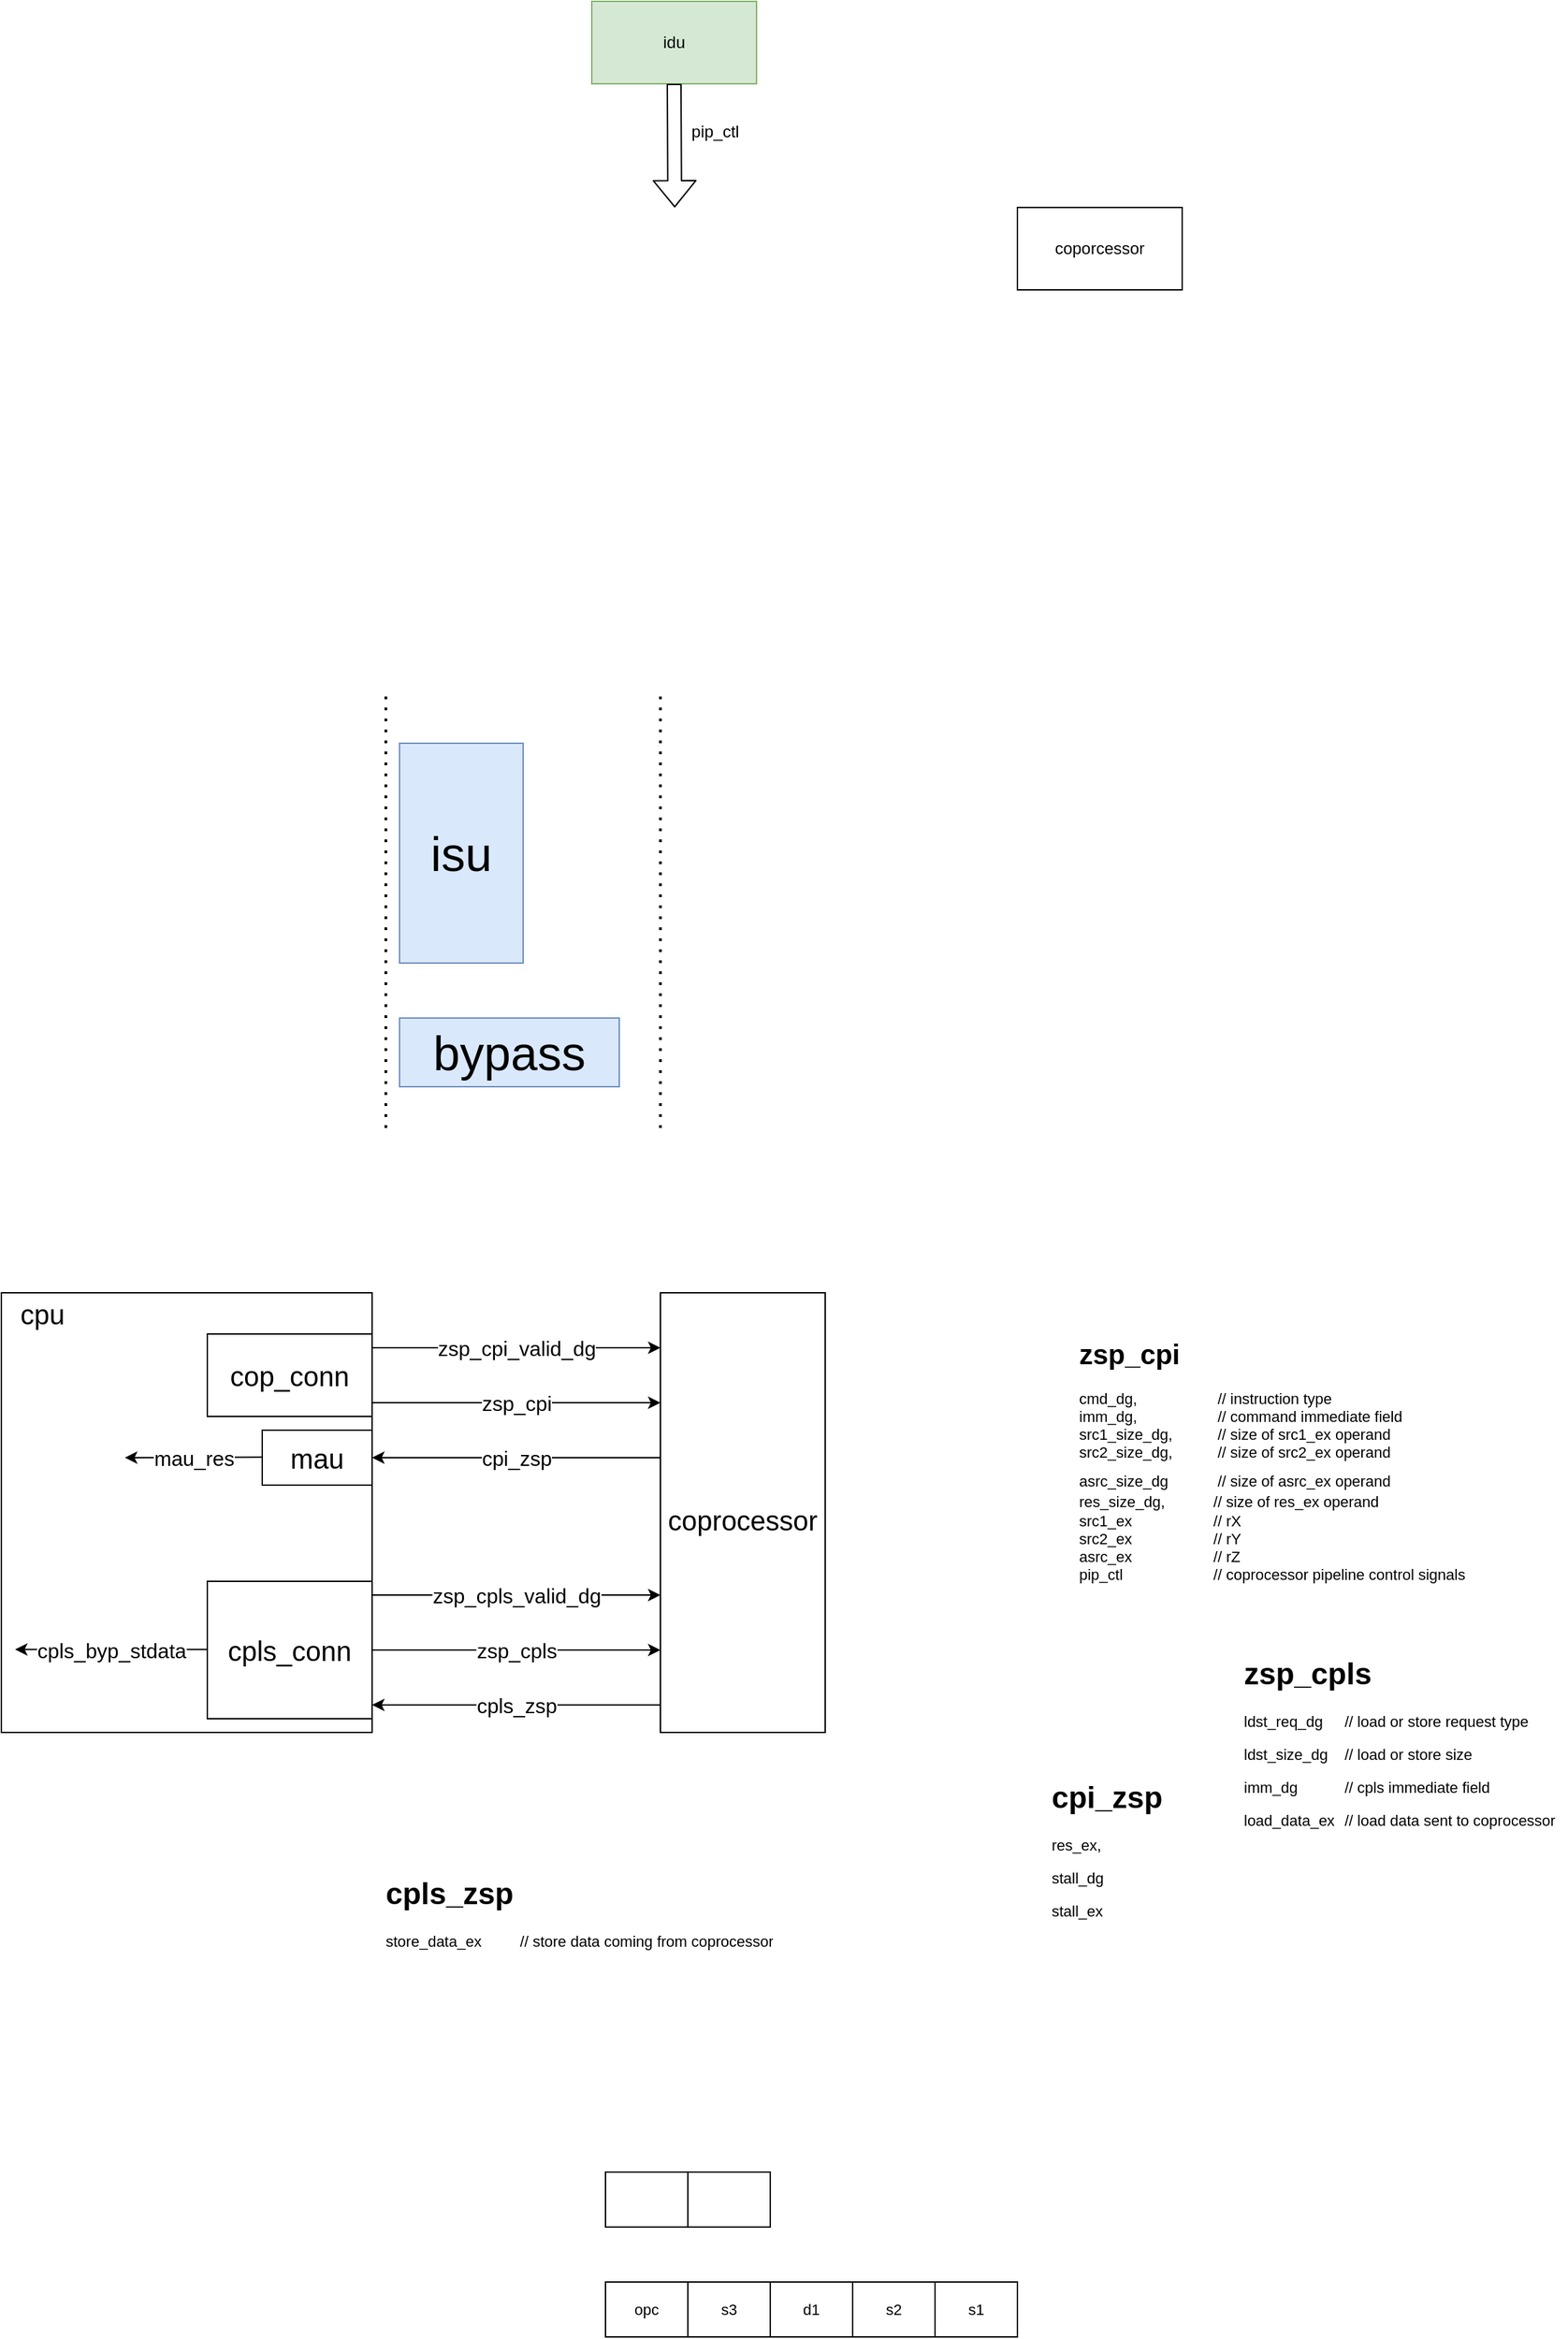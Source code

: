 <mxfile>
    <diagram id="wBSmhOx3_YcJKU1NUKkB" name="Zturbo">
        <mxGraphModel dx="1155" dy="660" grid="1" gridSize="10" guides="1" tooltips="1" connect="1" arrows="1" fold="1" page="1" pageScale="1" pageWidth="3300" pageHeight="4681" math="0" shadow="0">
            <root>
                <mxCell id="0"/>
                <mxCell id="1" parent="0"/>
                <mxCell id="3" value="idu" style="rounded=0;whiteSpace=wrap;html=1;fillColor=#d5e8d4;strokeColor=#82b366;" vertex="1" parent="1">
                    <mxGeometry x="510" y="260" width="120" height="60" as="geometry"/>
                </mxCell>
                <mxCell id="4" value="&lt;font style=&quot;font-size: 35px;&quot;&gt;bypass&lt;/font&gt;" style="rounded=0;whiteSpace=wrap;html=1;fillColor=#dae8fc;strokeColor=#6c8ebf;" vertex="1" parent="1">
                    <mxGeometry x="370" y="1000" width="160" height="50" as="geometry"/>
                </mxCell>
                <mxCell id="5" value="&lt;font style=&quot;font-size: 35px;&quot;&gt;isu&lt;/font&gt;" style="rounded=0;whiteSpace=wrap;html=1;fillColor=#dae8fc;strokeColor=#6c8ebf;" vertex="1" parent="1">
                    <mxGeometry x="370" y="800" width="90" height="160" as="geometry"/>
                </mxCell>
                <mxCell id="7" value="" style="shape=flexArrow;endArrow=classic;html=1;" edge="1" parent="1">
                    <mxGeometry width="50" height="50" relative="1" as="geometry">
                        <mxPoint x="570.0" y="320" as="sourcePoint"/>
                        <mxPoint x="570.42" y="410" as="targetPoint"/>
                    </mxGeometry>
                </mxCell>
                <mxCell id="8" value="pip_ctl" style="text;html=1;strokeColor=none;fillColor=none;align=center;verticalAlign=middle;whiteSpace=wrap;rounded=0;" vertex="1" parent="1">
                    <mxGeometry x="570" y="340" width="60" height="30" as="geometry"/>
                </mxCell>
                <mxCell id="13" value="coporcessor" style="rounded=0;whiteSpace=wrap;html=1;" vertex="1" parent="1">
                    <mxGeometry x="820" y="410" width="120" height="60" as="geometry"/>
                </mxCell>
                <mxCell id="14" value="" style="endArrow=none;dashed=1;html=1;dashPattern=1 3;strokeWidth=2;" edge="1" parent="1">
                    <mxGeometry width="50" height="50" relative="1" as="geometry">
                        <mxPoint x="360" y="1080" as="sourcePoint"/>
                        <mxPoint x="360" y="760" as="targetPoint"/>
                    </mxGeometry>
                </mxCell>
                <mxCell id="15" value="" style="endArrow=none;dashed=1;html=1;dashPattern=1 3;strokeWidth=2;" edge="1" parent="1">
                    <mxGeometry width="50" height="50" relative="1" as="geometry">
                        <mxPoint x="560" y="1080" as="sourcePoint"/>
                        <mxPoint x="560" y="760" as="targetPoint"/>
                    </mxGeometry>
                </mxCell>
                <mxCell id="16" value="" style="rounded=0;whiteSpace=wrap;html=1;fontSize=35;" vertex="1" parent="1">
                    <mxGeometry x="80" y="1200" width="270" height="320" as="geometry"/>
                </mxCell>
                <mxCell id="17" value="&lt;font style=&quot;font-size: 20px;&quot;&gt;coprocessor&lt;/font&gt;" style="rounded=0;whiteSpace=wrap;html=1;fontSize=35;" vertex="1" parent="1">
                    <mxGeometry x="560" y="1200" width="120" height="320" as="geometry"/>
                </mxCell>
                <mxCell id="26" value="" style="endArrow=classic;html=1;fontSize=15;" edge="1" parent="1">
                    <mxGeometry relative="1" as="geometry">
                        <mxPoint x="350" y="1240" as="sourcePoint"/>
                        <mxPoint x="560" y="1240" as="targetPoint"/>
                    </mxGeometry>
                </mxCell>
                <mxCell id="27" value="zsp_cpi_valid_dg" style="edgeLabel;resizable=0;html=1;align=center;verticalAlign=middle;fontSize=15;" connectable="0" vertex="1" parent="26">
                    <mxGeometry relative="1" as="geometry"/>
                </mxCell>
                <mxCell id="30" value="" style="endArrow=classic;html=1;fontSize=15;" edge="1" parent="1">
                    <mxGeometry relative="1" as="geometry">
                        <mxPoint x="350" y="1420" as="sourcePoint"/>
                        <mxPoint x="560" y="1420" as="targetPoint"/>
                    </mxGeometry>
                </mxCell>
                <mxCell id="31" value="zsp_cpls_valid_dg" style="edgeLabel;resizable=0;html=1;align=center;verticalAlign=middle;fontSize=15;" connectable="0" vertex="1" parent="30">
                    <mxGeometry relative="1" as="geometry"/>
                </mxCell>
                <mxCell id="32" value="" style="endArrow=classic;html=1;fontSize=15;" edge="1" parent="1">
                    <mxGeometry relative="1" as="geometry">
                        <mxPoint x="350" y="1280" as="sourcePoint"/>
                        <mxPoint x="560" y="1280" as="targetPoint"/>
                    </mxGeometry>
                </mxCell>
                <mxCell id="33" value="zsp_cpi" style="edgeLabel;resizable=0;html=1;align=center;verticalAlign=middle;fontSize=15;" connectable="0" vertex="1" parent="32">
                    <mxGeometry relative="1" as="geometry"/>
                </mxCell>
                <mxCell id="34" value="" style="endArrow=classic;html=1;fontSize=15;" edge="1" parent="1">
                    <mxGeometry relative="1" as="geometry">
                        <mxPoint x="350" y="1460" as="sourcePoint"/>
                        <mxPoint x="560" y="1460" as="targetPoint"/>
                    </mxGeometry>
                </mxCell>
                <mxCell id="35" value="zsp_cpls" style="edgeLabel;resizable=0;html=1;align=center;verticalAlign=middle;fontSize=15;" connectable="0" vertex="1" parent="34">
                    <mxGeometry relative="1" as="geometry"/>
                </mxCell>
                <mxCell id="36" value="" style="endArrow=classic;html=1;fontSize=15;" edge="1" parent="1">
                    <mxGeometry relative="1" as="geometry">
                        <mxPoint x="560" y="1320" as="sourcePoint"/>
                        <mxPoint x="350" y="1320" as="targetPoint"/>
                    </mxGeometry>
                </mxCell>
                <mxCell id="37" value="cpi_zsp" style="edgeLabel;resizable=0;html=1;align=center;verticalAlign=middle;fontSize=15;" connectable="0" vertex="1" parent="36">
                    <mxGeometry relative="1" as="geometry"/>
                </mxCell>
                <mxCell id="38" value="" style="endArrow=classic;html=1;fontSize=15;" edge="1" parent="1">
                    <mxGeometry relative="1" as="geometry">
                        <mxPoint x="560" y="1500" as="sourcePoint"/>
                        <mxPoint x="350" y="1500" as="targetPoint"/>
                    </mxGeometry>
                </mxCell>
                <mxCell id="39" value="cpls_zsp" style="edgeLabel;resizable=0;html=1;align=center;verticalAlign=middle;fontSize=15;" connectable="0" vertex="1" parent="38">
                    <mxGeometry relative="1" as="geometry"/>
                </mxCell>
                <mxCell id="40" value="cop_conn" style="rounded=0;whiteSpace=wrap;html=1;fontSize=20;" vertex="1" parent="1">
                    <mxGeometry x="230" y="1230" width="120" height="60" as="geometry"/>
                </mxCell>
                <mxCell id="41" value="cpls_conn" style="rounded=0;whiteSpace=wrap;html=1;fontSize=20;" vertex="1" parent="1">
                    <mxGeometry x="230" y="1410" width="120" height="100" as="geometry"/>
                </mxCell>
                <mxCell id="42" value="cpu" style="text;html=1;strokeColor=none;fillColor=none;align=center;verticalAlign=middle;whiteSpace=wrap;rounded=0;fontSize=20;" vertex="1" parent="1">
                    <mxGeometry x="80" y="1200" width="60" height="30" as="geometry"/>
                </mxCell>
                <mxCell id="43" value="" style="endArrow=classic;html=1;fontSize=15;" edge="1" parent="1">
                    <mxGeometry relative="1" as="geometry">
                        <mxPoint x="230" y="1459.58" as="sourcePoint"/>
                        <mxPoint x="90" y="1459.58" as="targetPoint"/>
                    </mxGeometry>
                </mxCell>
                <mxCell id="44" value="cpls_byp_stdata" style="edgeLabel;resizable=0;html=1;align=center;verticalAlign=middle;fontSize=15;" connectable="0" vertex="1" parent="43">
                    <mxGeometry relative="1" as="geometry"/>
                </mxCell>
                <mxCell id="45" value="mau" style="rounded=0;whiteSpace=wrap;html=1;fontSize=20;" vertex="1" parent="1">
                    <mxGeometry x="270" y="1300" width="80" height="40" as="geometry"/>
                </mxCell>
                <mxCell id="46" value="" style="endArrow=classic;html=1;fontSize=15;" edge="1" parent="1">
                    <mxGeometry relative="1" as="geometry">
                        <mxPoint x="270" y="1319.58" as="sourcePoint"/>
                        <mxPoint x="170" y="1320" as="targetPoint"/>
                    </mxGeometry>
                </mxCell>
                <mxCell id="47" value="mau_res" style="edgeLabel;resizable=0;html=1;align=center;verticalAlign=middle;fontSize=15;" connectable="0" vertex="1" parent="46">
                    <mxGeometry relative="1" as="geometry"/>
                </mxCell>
                <mxCell id="70" value="&lt;h1 style=&quot;font-size: 20px;&quot;&gt;&lt;font style=&quot;font-size: 20px;&quot;&gt;&lt;span style=&quot;background-color: initial;&quot;&gt;zsp_cpi&lt;/span&gt;&lt;br&gt;&lt;/font&gt;&lt;/h1&gt;&lt;div style=&quot;font-size: 11px;&quot;&gt;&lt;span style=&quot;background-color: initial;&quot;&gt;cmd_dg,&lt;span style=&quot;white-space: pre;&quot;&gt;&#9;&lt;/span&gt;&lt;span style=&quot;white-space: pre;&quot;&gt;&#9;&lt;/span&gt;&lt;span style=&quot;white-space: pre;&quot;&gt;&#9;&lt;/span&gt;&lt;span style=&quot;&quot;&gt;&#9;&lt;/span&gt;&lt;span style=&quot;&quot;&gt;&#9;&lt;/span&gt;&lt;span style=&quot;&quot;&gt;&#9;&lt;/span&gt;// instruction type&lt;/span&gt;&lt;/div&gt;&lt;div style=&quot;font-size: 11px;&quot;&gt;&lt;span style=&quot;background-color: initial;&quot;&gt;imm_dg,&lt;span style=&quot;&quot;&gt;&#9;&lt;span style=&quot;white-space: pre;&quot;&gt;&#9;&lt;/span&gt;&lt;span style=&quot;white-space: pre;&quot;&gt;&#9;&lt;/span&gt;&lt;span style=&quot;white-space: pre;&quot;&gt;&#9;&lt;/span&gt;&lt;/span&gt;&lt;span style=&quot;&quot;&gt;&#9;&lt;/span&gt;&lt;span style=&quot;&quot;&gt;&#9;&lt;/span&gt;// command immediate field&lt;/span&gt;&lt;/div&gt;&lt;div style=&quot;font-size: 11px;&quot;&gt;&lt;span style=&quot;background-color: initial;&quot;&gt;src1_size_dg,&lt;span style=&quot;&quot;&gt;&#9;&lt;span style=&quot;white-space: pre;&quot;&gt;&#9;&lt;/span&gt;&lt;span style=&quot;white-space: pre;&quot;&gt;&#9;&lt;/span&gt;&lt;/span&gt;&lt;span style=&quot;&quot;&gt;&#9;&lt;/span&gt;// size of src1_ex operand&lt;/span&gt;&lt;/div&gt;&lt;div style=&quot;font-size: 11px;&quot;&gt;&lt;span style=&quot;background-color: initial;&quot;&gt;src2_size_dg,&lt;span style=&quot;white-space: pre;&quot;&gt;&#9;&lt;/span&gt;&lt;span style=&quot;white-space: pre;&quot;&gt;&#9;&lt;/span&gt;&lt;span style=&quot;&quot;&gt;&#9;&lt;/span&gt;&lt;span style=&quot;&quot;&gt;&#9;&lt;/span&gt;// size of src2_ex operand&lt;/span&gt;&lt;/div&gt;&lt;span style=&quot;font-size: 11px;&quot;&gt;asrc_size_dg&lt;span style=&quot;white-space: pre;&quot;&gt;&#9;&lt;/span&gt;&lt;/span&gt;&lt;span style=&quot;font-size: 11px;&quot;&gt;&lt;span style=&quot;&quot;&gt;&#9;&lt;span style=&quot;white-space: pre;&quot;&gt;&#9;&lt;/span&gt;&lt;/span&gt;&lt;span style=&quot;&quot;&gt;&#9;&lt;/span&gt;&lt;span style=&quot;&quot;&gt;&#9;&lt;/span&gt;// size of asrc_ex operand&lt;/span&gt;&lt;div style=&quot;font-size: 11px;&quot;&gt;&lt;span style=&quot;background-color: initial;&quot;&gt;res_size_dg,&lt;span style=&quot;white-space: pre;&quot;&gt;&#9;&lt;/span&gt;&lt;span style=&quot;white-space: pre;&quot;&gt;&#9;&lt;/span&gt;// size of res_ex operand&lt;span style=&quot;&quot;&gt;&lt;/span&gt;&lt;span style=&quot;&quot;&gt;&lt;/span&gt;&lt;/span&gt;&lt;/div&gt;&lt;div style=&quot;font-size: 11px;&quot;&gt;&lt;span style=&quot;background-color: initial;&quot;&gt;src1_ex&lt;span style=&quot;&quot;&gt;&#9;&lt;span style=&quot;white-space: pre;&quot;&gt;&#9;&lt;/span&gt;&lt;span style=&quot;white-space: pre;&quot;&gt;&#9;&lt;/span&gt;&lt;span style=&quot;white-space: pre;&quot;&gt;&#9;&lt;/span&gt;// rX&lt;/span&gt;&amp;nbsp;&lt;span style=&quot;white-space: pre;&quot;&gt;&#9;&lt;/span&gt;&lt;/span&gt;&lt;/div&gt;&lt;div style=&quot;font-size: 11px;&quot;&gt;&lt;span style=&quot;background-color: initial;&quot;&gt;src2_ex&lt;span style=&quot;white-space: pre;&quot;&gt;&#9;&lt;/span&gt;&lt;span style=&quot;white-space: pre;&quot;&gt;&#9;&lt;/span&gt;&lt;span style=&quot;white-space: pre;&quot;&gt;&#9;&lt;/span&gt;// rY&lt;/span&gt;&lt;/div&gt;&lt;div style=&quot;font-size: 11px;&quot;&gt;&lt;span style=&quot;background-color: initial;&quot;&gt;asrc_ex&lt;span style=&quot;white-space: pre;&quot;&gt;&#9;&lt;/span&gt;&lt;span style=&quot;white-space: pre;&quot;&gt;&#9;&lt;/span&gt;&lt;span style=&quot;white-space: pre;&quot;&gt;&#9;&lt;/span&gt;// rZ&lt;/span&gt;&lt;/div&gt;&lt;div style=&quot;font-size: 11px;&quot;&gt;&lt;span style=&quot;background-color: initial;&quot;&gt;pip_ctl&lt;span style=&quot;white-space: pre;&quot;&gt;&#9;&lt;/span&gt;&lt;span style=&quot;white-space: pre;&quot;&gt;&#9;&lt;/span&gt;&lt;span style=&quot;white-space: pre;&quot;&gt;&#9;&lt;/span&gt;// coprocessor pipeline control signals&lt;/span&gt;&lt;/div&gt;" style="text;html=1;strokeColor=none;fillColor=none;spacing=5;spacingTop=-20;whiteSpace=wrap;overflow=hidden;rounded=0;fontSize=19;" vertex="1" parent="1">
                    <mxGeometry x="860" y="1230" width="290" height="190" as="geometry"/>
                </mxCell>
                <mxCell id="71" value="&lt;h1&gt;cpi_zsp&lt;/h1&gt;&lt;p&gt;res_ex,&lt;span style=&quot;white-space: pre;&quot;&gt;&#9;&lt;/span&gt;&lt;span style=&quot;white-space: pre;&quot;&gt;&#9;&lt;/span&gt;&lt;/p&gt;&lt;p&gt;stall_dg&lt;/p&gt;&lt;p&gt;stall_ex&lt;/p&gt;" style="text;html=1;strokeColor=none;fillColor=none;spacing=5;spacingTop=-20;whiteSpace=wrap;overflow=hidden;rounded=0;fontSize=11;" vertex="1" parent="1">
                    <mxGeometry x="840" y="1550" width="90" height="120" as="geometry"/>
                </mxCell>
                <mxCell id="72" value="&lt;h1&gt;zsp_cpls&lt;/h1&gt;&lt;p&gt;ldst_req_dg&lt;span style=&quot;white-space: pre;&quot;&gt;&#9;&lt;/span&gt;// load or store request type&lt;/p&gt;&lt;p&gt;ldst_size_dg&lt;span style=&quot;white-space: pre;&quot;&gt;&#9;&lt;/span&gt;// load or store size&lt;/p&gt;&lt;p&gt;imm_dg&lt;span style=&quot;white-space: pre;&quot;&gt;&#9;&lt;/span&gt;&lt;span style=&quot;white-space: pre;&quot;&gt;&#9;&lt;/span&gt;// cpls immediate field&lt;/p&gt;&lt;p&gt;load_data_ex&amp;nbsp;&lt;span style=&quot;white-space: pre;&quot;&gt;&#9;&lt;/span&gt;// load data sent to coprocessor&lt;/p&gt;" style="text;html=1;strokeColor=none;fillColor=none;spacing=5;spacingTop=-20;whiteSpace=wrap;overflow=hidden;rounded=0;fontSize=11;" vertex="1" parent="1">
                    <mxGeometry x="980" y="1460" width="240" height="140" as="geometry"/>
                </mxCell>
                <mxCell id="73" value="&lt;h1&gt;cpls_zsp&lt;/h1&gt;&lt;div&gt;store_data_ex&amp;nbsp;&lt;span style=&quot;white-space: pre;&quot;&gt;&#9;&lt;/span&gt;// store data coming from coprocessor&lt;/div&gt;" style="text;html=1;strokeColor=none;fillColor=none;spacing=5;spacingTop=-20;whiteSpace=wrap;overflow=hidden;rounded=0;fontSize=11;" vertex="1" parent="1">
                    <mxGeometry x="355" y="1620" width="295" height="60" as="geometry"/>
                </mxCell>
                <mxCell id="74" value="" style="shape=table;startSize=0;container=1;collapsible=0;childLayout=tableLayout;fontSize=11;" vertex="1" parent="1">
                    <mxGeometry x="520" y="1920" width="300" height="40" as="geometry"/>
                </mxCell>
                <mxCell id="75" value="" style="shape=tableRow;horizontal=0;startSize=0;swimlaneHead=0;swimlaneBody=0;top=0;left=0;bottom=0;right=0;collapsible=0;dropTarget=0;fillColor=none;points=[[0,0.5],[1,0.5]];portConstraint=eastwest;fontSize=11;" vertex="1" parent="74">
                    <mxGeometry width="300" height="40" as="geometry"/>
                </mxCell>
                <mxCell id="76" value="opc" style="shape=partialRectangle;html=1;whiteSpace=wrap;connectable=0;overflow=hidden;fillColor=none;top=0;left=0;bottom=0;right=0;pointerEvents=1;fontSize=11;" vertex="1" parent="75">
                    <mxGeometry width="60" height="40" as="geometry">
                        <mxRectangle width="60" height="40" as="alternateBounds"/>
                    </mxGeometry>
                </mxCell>
                <mxCell id="77" value="s3" style="shape=partialRectangle;html=1;whiteSpace=wrap;connectable=0;overflow=hidden;fillColor=none;top=0;left=0;bottom=0;right=0;pointerEvents=1;fontSize=11;" vertex="1" parent="75">
                    <mxGeometry x="60" width="60" height="40" as="geometry">
                        <mxRectangle width="60" height="40" as="alternateBounds"/>
                    </mxGeometry>
                </mxCell>
                <mxCell id="78" value="d1" style="shape=partialRectangle;html=1;whiteSpace=wrap;connectable=0;overflow=hidden;fillColor=none;top=0;left=0;bottom=0;right=0;pointerEvents=1;fontSize=11;" vertex="1" parent="75">
                    <mxGeometry x="120" width="60" height="40" as="geometry">
                        <mxRectangle width="60" height="40" as="alternateBounds"/>
                    </mxGeometry>
                </mxCell>
                <mxCell id="79" value="s2" style="shape=partialRectangle;html=1;whiteSpace=wrap;connectable=0;overflow=hidden;fillColor=none;top=0;left=0;bottom=0;right=0;pointerEvents=1;fontSize=11;" vertex="1" parent="75">
                    <mxGeometry x="180" width="60" height="40" as="geometry">
                        <mxRectangle width="60" height="40" as="alternateBounds"/>
                    </mxGeometry>
                </mxCell>
                <mxCell id="80" value="s1" style="shape=partialRectangle;html=1;whiteSpace=wrap;connectable=0;overflow=hidden;fillColor=none;top=0;left=0;bottom=0;right=0;pointerEvents=1;fontSize=11;" vertex="1" parent="75">
                    <mxGeometry x="240" width="60" height="40" as="geometry">
                        <mxRectangle width="60" height="40" as="alternateBounds"/>
                    </mxGeometry>
                </mxCell>
                <mxCell id="81" value="" style="shape=table;startSize=0;container=1;collapsible=0;childLayout=tableLayout;fontSize=11;" vertex="1" parent="1">
                    <mxGeometry x="520" y="1840" width="120" height="40" as="geometry"/>
                </mxCell>
                <mxCell id="82" value="" style="shape=tableRow;horizontal=0;startSize=0;swimlaneHead=0;swimlaneBody=0;top=0;left=0;bottom=0;right=0;collapsible=0;dropTarget=0;fillColor=none;points=[[0,0.5],[1,0.5]];portConstraint=eastwest;fontSize=11;" vertex="1" parent="81">
                    <mxGeometry width="120" height="40" as="geometry"/>
                </mxCell>
                <mxCell id="83" value="" style="shape=partialRectangle;html=1;whiteSpace=wrap;connectable=0;overflow=hidden;fillColor=none;top=0;left=0;bottom=0;right=0;pointerEvents=1;fontSize=11;" vertex="1" parent="82">
                    <mxGeometry width="60" height="40" as="geometry">
                        <mxRectangle width="60" height="40" as="alternateBounds"/>
                    </mxGeometry>
                </mxCell>
                <mxCell id="84" value="" style="shape=partialRectangle;html=1;whiteSpace=wrap;connectable=0;overflow=hidden;fillColor=none;top=0;left=0;bottom=0;right=0;pointerEvents=1;fontSize=11;" vertex="1" parent="82">
                    <mxGeometry x="60" width="60" height="40" as="geometry">
                        <mxRectangle width="60" height="40" as="alternateBounds"/>
                    </mxGeometry>
                </mxCell>
            </root>
        </mxGraphModel>
    </diagram>
</mxfile>